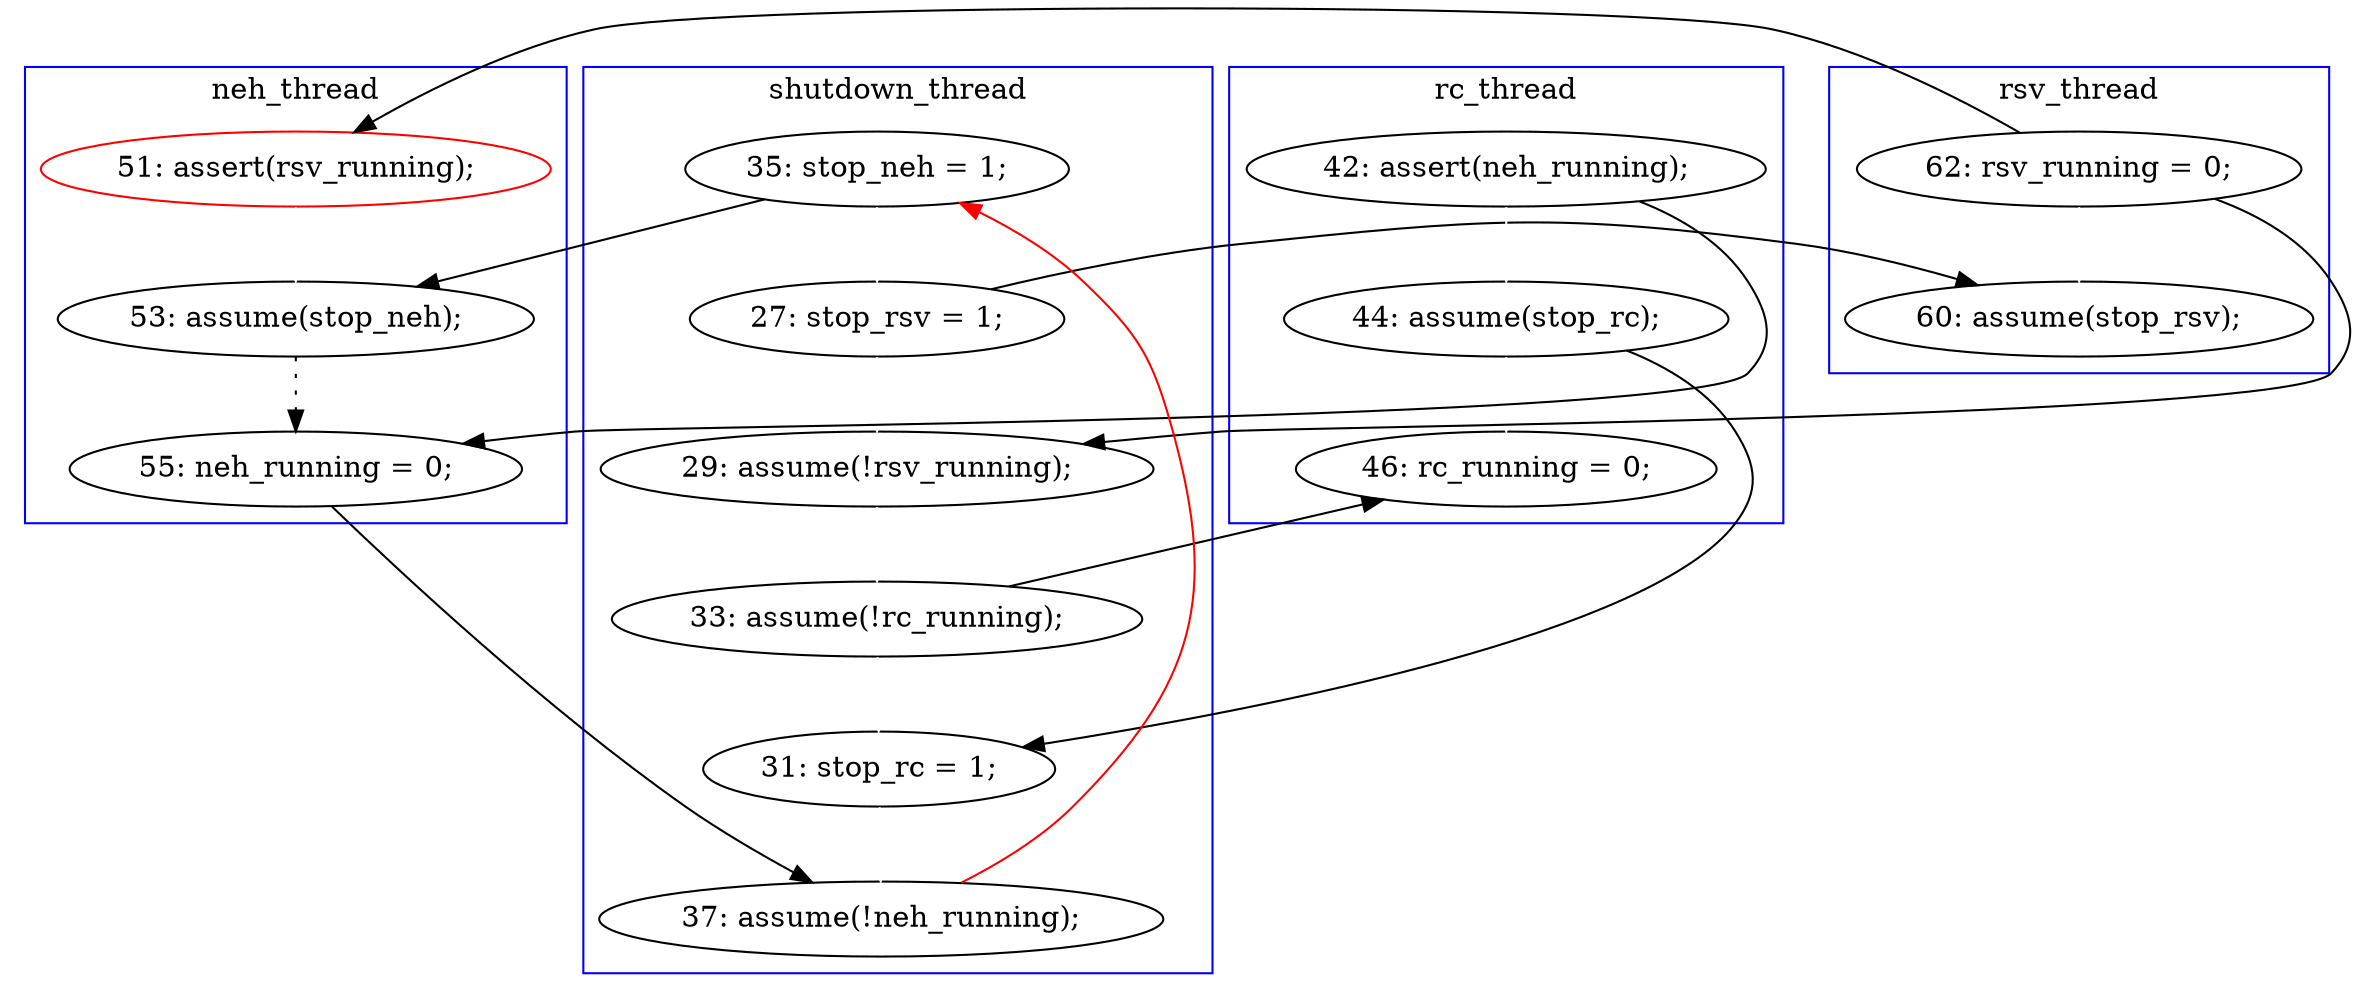 digraph Counterexample {
	20 -> 22 [color = white, style = solid]
	23 -> 25 [color = black, style = dotted]
	24 -> 33 [color = black, style = solid, constraint = false]
	13 -> 15 [color = white, style = solid]
	11 -> 25 [color = black, style = solid, constraint = false]
	11 -> 24 [color = white, style = solid]
	24 -> 28 [color = white, style = solid]
	22 -> 28 [color = black, style = solid, constraint = false]
	15 -> 20 [color = white, style = solid]
	19 -> 30 [color = white, style = solid]
	13 -> 23 [color = black, style = solid, constraint = false]
	21 -> 23 [color = white, style = solid]
	34 -> 13 [color = red, style = solid, constraint = false]
	22 -> 33 [color = white, style = solid]
	15 -> 30 [color = black, style = solid, constraint = false]
	25 -> 34 [color = black, style = solid, constraint = false]
	33 -> 34 [color = white, style = solid]
	19 -> 20 [color = black, style = solid, constraint = false]
	19 -> 21 [color = black, style = solid, constraint = false]
	subgraph cluster2 {
		label = rc_thread
		color = blue
		11  [label = "42: assert(neh_running);"]
		24  [label = "44: assume(stop_rc);"]
		28  [label = "46: rc_running = 0;"]
	}
	subgraph cluster3 {
		label = neh_thread
		color = blue
		23  [label = "53: assume(stop_neh);"]
		25  [label = "55: neh_running = 0;"]
		21  [label = "51: assert(rsv_running);", color = red]
	}
	subgraph cluster4 {
		label = rsv_thread
		color = blue
		30  [label = "60: assume(stop_rsv);"]
		19  [label = "62: rsv_running = 0;"]
	}
	subgraph cluster1 {
		label = shutdown_thread
		color = blue
		20  [label = "29: assume(!rsv_running);"]
		13  [label = "35: stop_neh = 1;"]
		22  [label = "33: assume(!rc_running);"]
		33  [label = "31: stop_rc = 1;"]
		15  [label = "27: stop_rsv = 1;"]
		34  [label = "37: assume(!neh_running);"]
	}
}